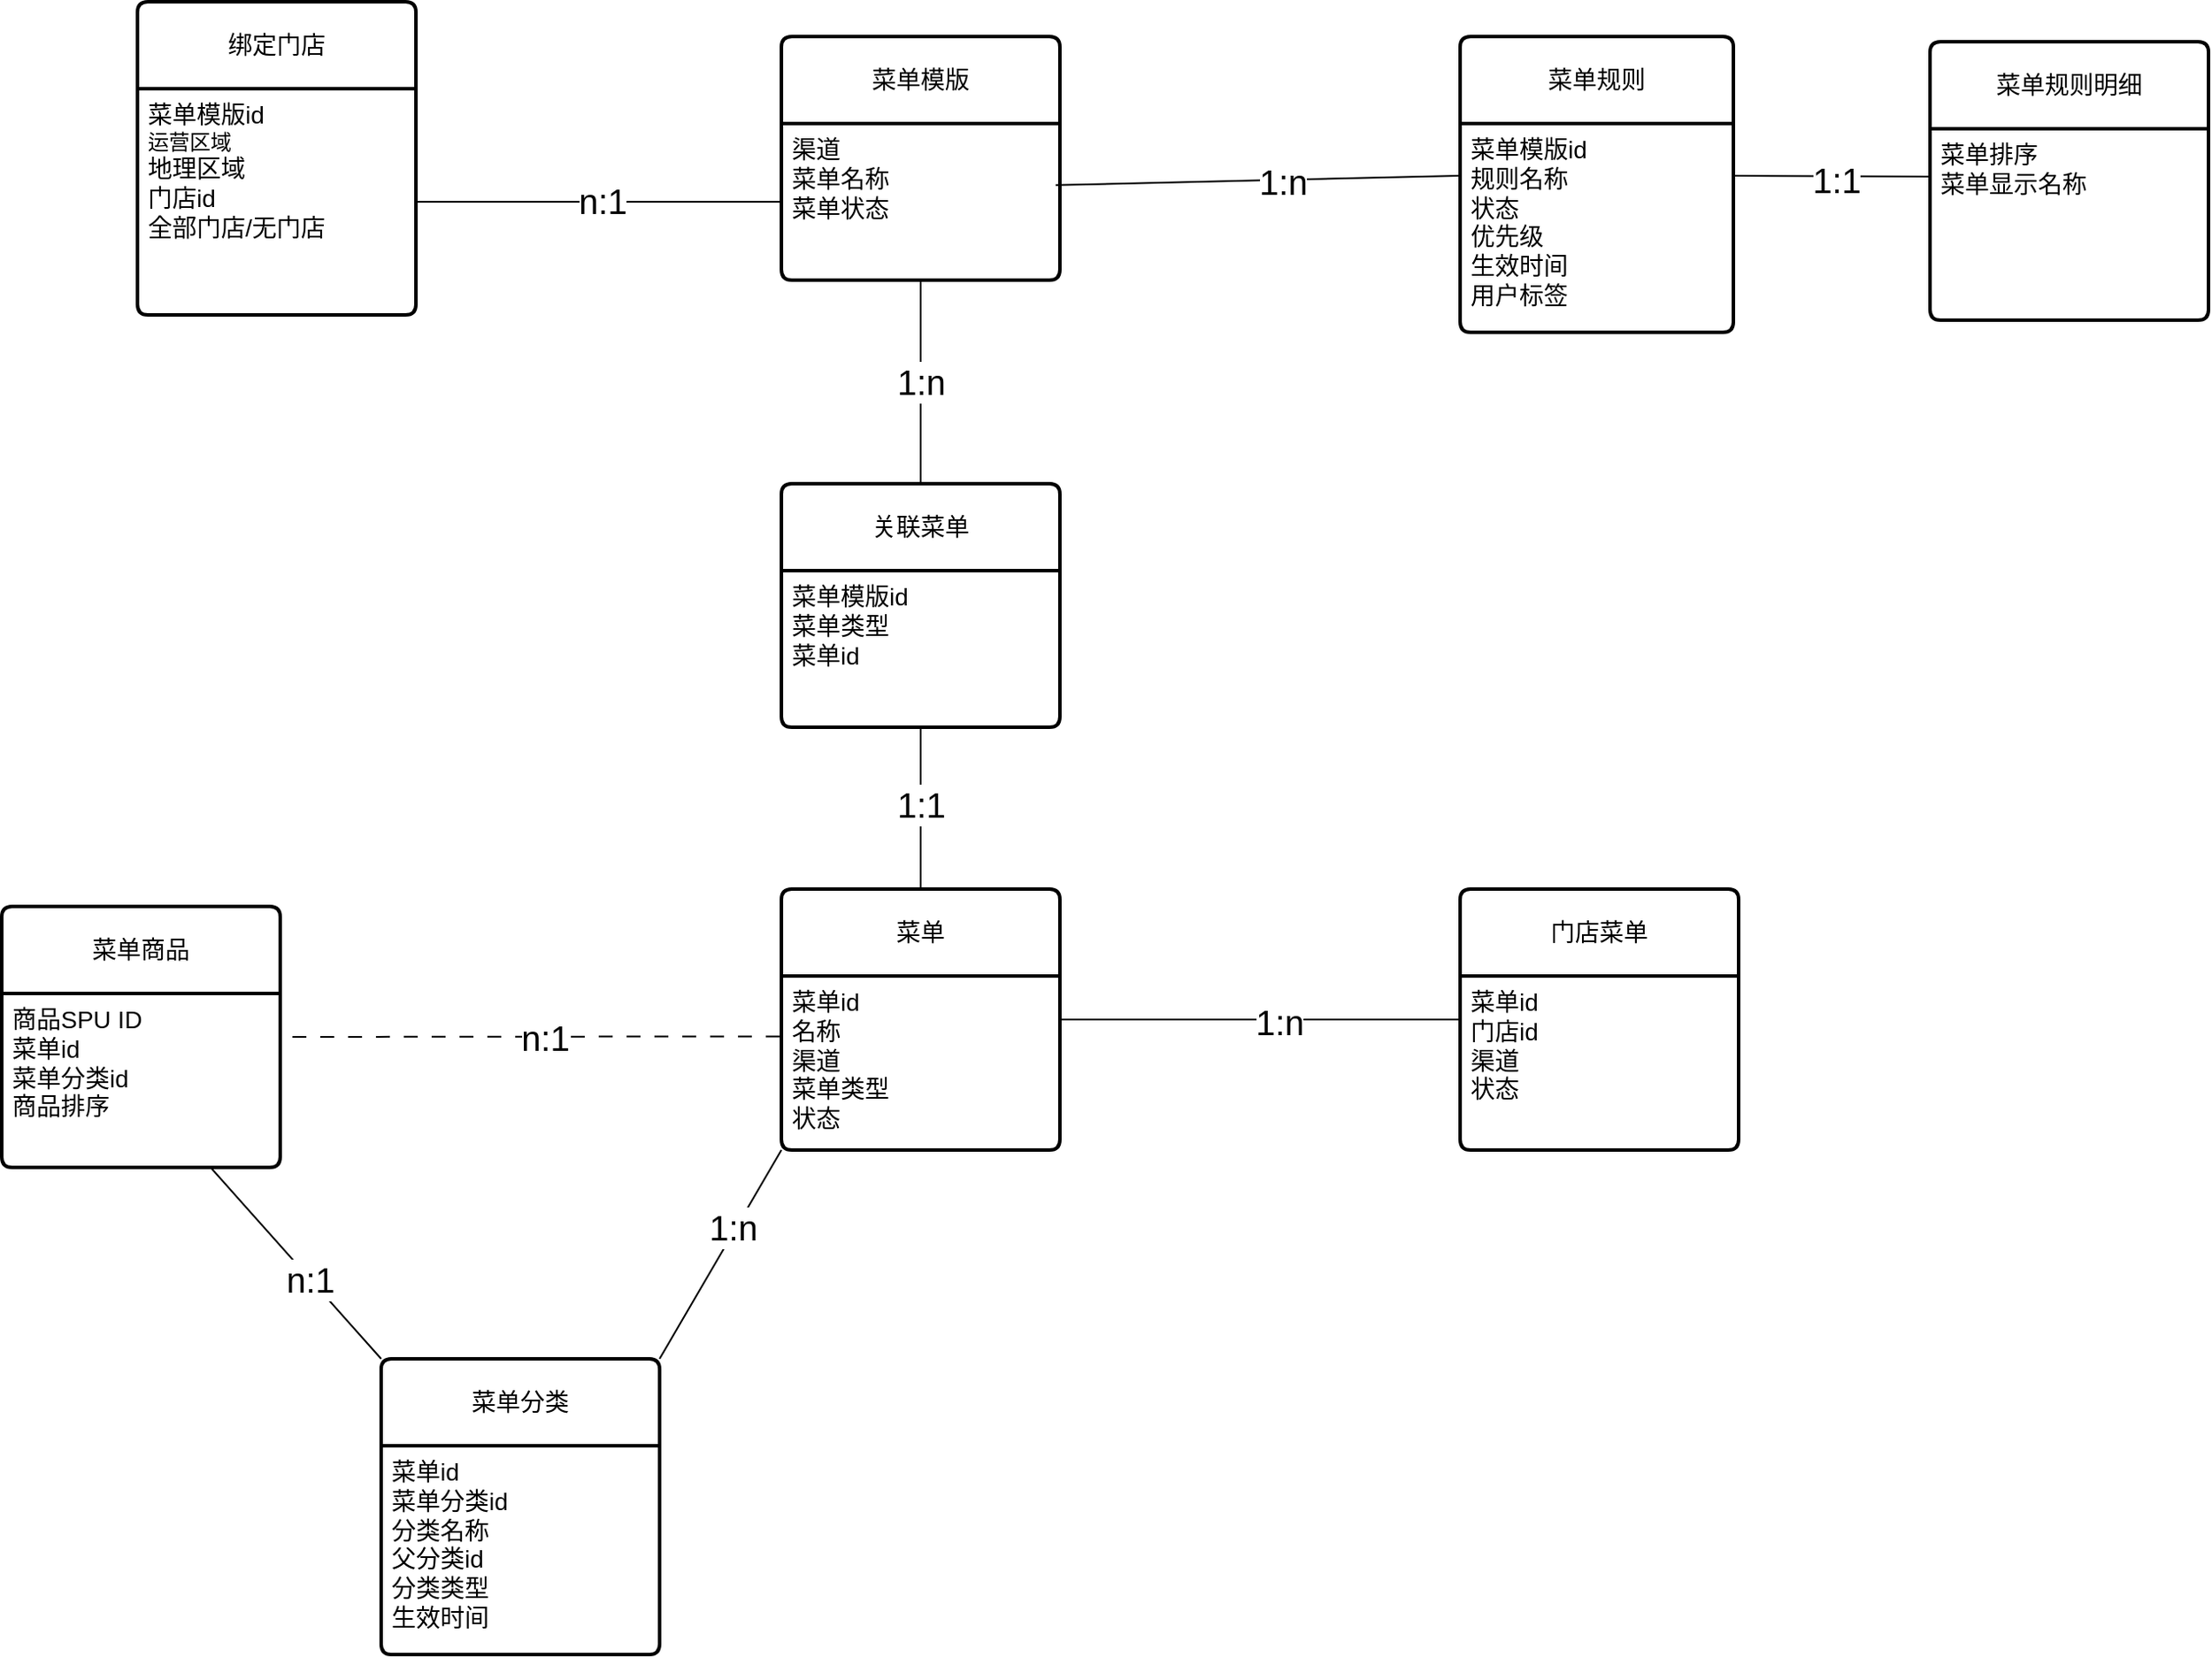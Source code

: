 <mxfile version="24.7.5">
  <diagram name="第 1 页" id="uJVSxDrOtPZbzUPVMfFV">
    <mxGraphModel dx="2195" dy="896" grid="1" gridSize="10" guides="1" tooltips="1" connect="1" arrows="1" fold="1" page="1" pageScale="1" pageWidth="827" pageHeight="1169" math="0" shadow="0">
      <root>
        <mxCell id="0" />
        <mxCell id="1" parent="0" />
        <mxCell id="n9f2Eey5IiEc5HQ6NBcW-24" style="rounded=0;orthogonalLoop=1;jettySize=auto;html=1;exitX=0.985;exitY=0.393;exitDx=0;exitDy=0;endArrow=none;endFill=0;exitPerimeter=0;entryX=0;entryY=0.25;entryDx=0;entryDy=0;" edge="1" parent="1" source="n9f2Eey5IiEc5HQ6NBcW-2" target="n9f2Eey5IiEc5HQ6NBcW-8">
          <mxGeometry relative="1" as="geometry">
            <mxPoint x="690" y="235" as="targetPoint" />
          </mxGeometry>
        </mxCell>
        <mxCell id="n9f2Eey5IiEc5HQ6NBcW-25" value="&lt;font style=&quot;font-size: 20px;&quot;&gt;1:n&lt;/font&gt;" style="edgeLabel;html=1;align=center;verticalAlign=middle;resizable=0;points=[];" vertex="1" connectable="0" parent="n9f2Eey5IiEc5HQ6NBcW-24">
          <mxGeometry x="0.123" relative="1" as="geometry">
            <mxPoint as="offset" />
          </mxGeometry>
        </mxCell>
        <mxCell id="n9f2Eey5IiEc5HQ6NBcW-1" value="菜单模版" style="swimlane;childLayout=stackLayout;horizontal=1;startSize=50;horizontalStack=0;rounded=1;fontSize=14;fontStyle=0;strokeWidth=2;resizeParent=0;resizeLast=1;shadow=0;dashed=0;align=center;arcSize=4;whiteSpace=wrap;html=1;" vertex="1" parent="1">
          <mxGeometry x="310" y="150" width="160" height="140" as="geometry" />
        </mxCell>
        <mxCell id="n9f2Eey5IiEc5HQ6NBcW-2" value="&lt;span style=&quot;font-size: 14px;&quot;&gt;渠道&lt;/span&gt;&lt;div&gt;&lt;span style=&quot;font-size: 14px;&quot;&gt;菜单名称&lt;/span&gt;&lt;/div&gt;&lt;div&gt;&lt;span style=&quot;font-size: 14px;&quot;&gt;菜单状态&lt;/span&gt;&lt;/div&gt;" style="align=left;strokeColor=none;fillColor=none;spacingLeft=4;fontSize=12;verticalAlign=top;resizable=0;rotatable=0;part=1;html=1;" vertex="1" parent="n9f2Eey5IiEc5HQ6NBcW-1">
          <mxGeometry y="50" width="160" height="90" as="geometry" />
        </mxCell>
        <mxCell id="n9f2Eey5IiEc5HQ6NBcW-3" value="关联菜单" style="swimlane;childLayout=stackLayout;horizontal=1;startSize=50;horizontalStack=0;rounded=1;fontSize=14;fontStyle=0;strokeWidth=2;resizeParent=0;resizeLast=1;shadow=0;dashed=0;align=center;arcSize=4;whiteSpace=wrap;html=1;" vertex="1" parent="1">
          <mxGeometry x="310" y="407" width="160" height="140" as="geometry" />
        </mxCell>
        <mxCell id="n9f2Eey5IiEc5HQ6NBcW-4" value="&lt;span style=&quot;font-size: 14px;&quot;&gt;菜单模版id&lt;/span&gt;&lt;br&gt;&lt;div&gt;&lt;span style=&quot;font-size: 14px;&quot;&gt;菜单类型&lt;/span&gt;&lt;/div&gt;&lt;div&gt;&lt;span style=&quot;font-size: 14px;&quot;&gt;菜单id&lt;/span&gt;&lt;/div&gt;" style="align=left;strokeColor=none;fillColor=none;spacingLeft=4;fontSize=12;verticalAlign=top;resizable=0;rotatable=0;part=1;html=1;" vertex="1" parent="n9f2Eey5IiEc5HQ6NBcW-3">
          <mxGeometry y="50" width="160" height="90" as="geometry" />
        </mxCell>
        <mxCell id="n9f2Eey5IiEc5HQ6NBcW-5" value="绑定门店" style="swimlane;childLayout=stackLayout;horizontal=1;startSize=50;horizontalStack=0;rounded=1;fontSize=14;fontStyle=0;strokeWidth=2;resizeParent=0;resizeLast=1;shadow=0;dashed=0;align=center;arcSize=4;whiteSpace=wrap;html=1;" vertex="1" parent="1">
          <mxGeometry x="-60" y="130" width="160" height="180" as="geometry" />
        </mxCell>
        <mxCell id="n9f2Eey5IiEc5HQ6NBcW-6" value="&lt;span style=&quot;font-size: 14px;&quot;&gt;菜单模版id&lt;/span&gt;&lt;br&gt;&lt;div&gt;运营区域&lt;/div&gt;&lt;div&gt;&lt;span style=&quot;font-size: 14px;&quot;&gt;地理区域&lt;/span&gt;&lt;/div&gt;&lt;div&gt;&lt;span style=&quot;font-size: 14px;&quot;&gt;门店id&lt;/span&gt;&lt;/div&gt;&lt;div&gt;&lt;span style=&quot;font-size: 14px;&quot;&gt;全部门店/无门店&lt;/span&gt;&lt;/div&gt;" style="align=left;strokeColor=none;fillColor=none;spacingLeft=4;fontSize=12;verticalAlign=top;resizable=0;rotatable=0;part=1;html=1;" vertex="1" parent="n9f2Eey5IiEc5HQ6NBcW-5">
          <mxGeometry y="50" width="160" height="130" as="geometry" />
        </mxCell>
        <mxCell id="n9f2Eey5IiEc5HQ6NBcW-7" value="菜单规则" style="swimlane;childLayout=stackLayout;horizontal=1;startSize=50;horizontalStack=0;rounded=1;fontSize=14;fontStyle=0;strokeWidth=2;resizeParent=0;resizeLast=1;shadow=0;dashed=0;align=center;arcSize=4;whiteSpace=wrap;html=1;" vertex="1" parent="1">
          <mxGeometry x="700" y="150" width="157" height="170" as="geometry" />
        </mxCell>
        <mxCell id="n9f2Eey5IiEc5HQ6NBcW-8" value="&lt;div&gt;&lt;span style=&quot;font-size: 14px;&quot;&gt;菜单模版id&lt;/span&gt;&lt;/div&gt;&lt;span style=&quot;font-size: 14px;&quot;&gt;规则名称&lt;/span&gt;&lt;br&gt;&lt;div&gt;&lt;span style=&quot;font-size: 14px;&quot;&gt;状态&lt;/span&gt;&lt;/div&gt;&lt;div&gt;&lt;span style=&quot;font-size: 14px;&quot;&gt;优先级&lt;/span&gt;&lt;/div&gt;&lt;div&gt;&lt;span style=&quot;font-size: 14px;&quot;&gt;生效时间&lt;/span&gt;&lt;/div&gt;&lt;div&gt;&lt;span style=&quot;font-size: 14px;&quot;&gt;用户标签&lt;/span&gt;&lt;/div&gt;" style="align=left;strokeColor=none;fillColor=none;spacingLeft=4;fontSize=12;verticalAlign=top;resizable=0;rotatable=0;part=1;html=1;" vertex="1" parent="n9f2Eey5IiEc5HQ6NBcW-7">
          <mxGeometry y="50" width="157" height="120" as="geometry" />
        </mxCell>
        <mxCell id="n9f2Eey5IiEc5HQ6NBcW-9" value="菜单规则明细" style="swimlane;childLayout=stackLayout;horizontal=1;startSize=50;horizontalStack=0;rounded=1;fontSize=14;fontStyle=0;strokeWidth=2;resizeParent=0;resizeLast=1;shadow=0;dashed=0;align=center;arcSize=4;whiteSpace=wrap;html=1;" vertex="1" parent="1">
          <mxGeometry x="970" y="153" width="160" height="160" as="geometry" />
        </mxCell>
        <mxCell id="n9f2Eey5IiEc5HQ6NBcW-10" value="&lt;span style=&quot;font-size: 14px;&quot;&gt;菜单排序&lt;/span&gt;&lt;br&gt;&lt;div&gt;&lt;span style=&quot;font-size: 14px;&quot;&gt;菜单显示名称&lt;/span&gt;&lt;/div&gt;" style="align=left;strokeColor=none;fillColor=none;spacingLeft=4;fontSize=12;verticalAlign=top;resizable=0;rotatable=0;part=1;html=1;" vertex="1" parent="n9f2Eey5IiEc5HQ6NBcW-9">
          <mxGeometry y="50" width="160" height="110" as="geometry" />
        </mxCell>
        <mxCell id="n9f2Eey5IiEc5HQ6NBcW-14" value="菜单" style="swimlane;childLayout=stackLayout;horizontal=1;startSize=50;horizontalStack=0;rounded=1;fontSize=14;fontStyle=0;strokeWidth=2;resizeParent=0;resizeLast=1;shadow=0;dashed=0;align=center;arcSize=4;whiteSpace=wrap;html=1;" vertex="1" parent="1">
          <mxGeometry x="310" y="640" width="160" height="150" as="geometry" />
        </mxCell>
        <mxCell id="n9f2Eey5IiEc5HQ6NBcW-15" value="&lt;span style=&quot;font-size: 14px;&quot;&gt;菜单id&lt;/span&gt;&lt;div&gt;&lt;span style=&quot;font-size: 14px;&quot;&gt;名称&lt;br&gt;&lt;/span&gt;&lt;div&gt;&lt;span style=&quot;font-size: 14px;&quot;&gt;渠道&lt;/span&gt;&lt;/div&gt;&lt;div&gt;&lt;span style=&quot;font-size: 14px;&quot;&gt;菜单类型&lt;/span&gt;&lt;/div&gt;&lt;div&gt;&lt;span style=&quot;font-size: 14px;&quot;&gt;状态&lt;/span&gt;&lt;/div&gt;&lt;div&gt;&lt;span style=&quot;font-size: 14px;&quot;&gt;&lt;br&gt;&lt;/span&gt;&lt;/div&gt;&lt;/div&gt;" style="align=left;strokeColor=none;fillColor=none;spacingLeft=4;fontSize=12;verticalAlign=top;resizable=0;rotatable=0;part=1;html=1;" vertex="1" parent="n9f2Eey5IiEc5HQ6NBcW-14">
          <mxGeometry y="50" width="160" height="100" as="geometry" />
        </mxCell>
        <mxCell id="n9f2Eey5IiEc5HQ6NBcW-16" value="菜单商品" style="swimlane;childLayout=stackLayout;horizontal=1;startSize=50;horizontalStack=0;rounded=1;fontSize=14;fontStyle=0;strokeWidth=2;resizeParent=0;resizeLast=1;shadow=0;dashed=0;align=center;arcSize=4;whiteSpace=wrap;html=1;" vertex="1" parent="1">
          <mxGeometry x="-138" y="650" width="160" height="150" as="geometry" />
        </mxCell>
        <mxCell id="n9f2Eey5IiEc5HQ6NBcW-17" value="&lt;span style=&quot;font-size: 14px;&quot;&gt;商品SPU ID&lt;/span&gt;&lt;div&gt;&lt;span style=&quot;font-size: 14px;&quot;&gt;菜单id&lt;br&gt;&lt;/span&gt;&lt;div&gt;&lt;span style=&quot;font-size: 14px;&quot;&gt;菜单分类id&lt;/span&gt;&lt;/div&gt;&lt;div&gt;&lt;span style=&quot;font-size: 14px;&quot;&gt;商品排序&lt;/span&gt;&lt;span style=&quot;font-size: 14px;&quot;&gt;&lt;br&gt;&lt;/span&gt;&lt;/div&gt;&lt;/div&gt;" style="align=left;strokeColor=none;fillColor=none;spacingLeft=4;fontSize=12;verticalAlign=top;resizable=0;rotatable=0;part=1;html=1;" vertex="1" parent="n9f2Eey5IiEc5HQ6NBcW-16">
          <mxGeometry y="50" width="160" height="100" as="geometry" />
        </mxCell>
        <mxCell id="n9f2Eey5IiEc5HQ6NBcW-38" style="rounded=0;orthogonalLoop=1;jettySize=auto;html=1;exitX=0;exitY=0;exitDx=0;exitDy=0;entryX=0.75;entryY=1;entryDx=0;entryDy=0;endArrow=none;endFill=0;" edge="1" parent="1" source="n9f2Eey5IiEc5HQ6NBcW-18" target="n9f2Eey5IiEc5HQ6NBcW-17">
          <mxGeometry relative="1" as="geometry" />
        </mxCell>
        <mxCell id="n9f2Eey5IiEc5HQ6NBcW-39" value="&lt;span style=&quot;font-size: 20px;&quot;&gt;n:1&lt;/span&gt;" style="edgeLabel;html=1;align=center;verticalAlign=middle;resizable=0;points=[];" vertex="1" connectable="0" parent="n9f2Eey5IiEc5HQ6NBcW-38">
          <mxGeometry x="-0.161" relative="1" as="geometry">
            <mxPoint as="offset" />
          </mxGeometry>
        </mxCell>
        <mxCell id="n9f2Eey5IiEc5HQ6NBcW-18" value="菜单分类" style="swimlane;childLayout=stackLayout;horizontal=1;startSize=50;horizontalStack=0;rounded=1;fontSize=14;fontStyle=0;strokeWidth=2;resizeParent=0;resizeLast=1;shadow=0;dashed=0;align=center;arcSize=4;whiteSpace=wrap;html=1;" vertex="1" parent="1">
          <mxGeometry x="80" y="910" width="160" height="170" as="geometry" />
        </mxCell>
        <mxCell id="n9f2Eey5IiEc5HQ6NBcW-19" value="&lt;span style=&quot;font-size: 14px;&quot;&gt;菜单id&lt;/span&gt;&lt;div&gt;&lt;span style=&quot;font-size: 14px;&quot;&gt;菜单分类id&lt;br&gt;&lt;/span&gt;&lt;div&gt;&lt;span style=&quot;font-size: 14px;&quot;&gt;分类名称&lt;br&gt;&lt;/span&gt;&lt;div&gt;&lt;span style=&quot;font-size: 14px;&quot;&gt;父分类id&lt;/span&gt;&lt;/div&gt;&lt;div&gt;&lt;span style=&quot;font-size: 14px;&quot;&gt;分类类型&lt;/span&gt;&lt;/div&gt;&lt;div&gt;&lt;span style=&quot;font-size: 14px;&quot;&gt;生效时间&lt;/span&gt;&lt;/div&gt;&lt;div&gt;&lt;span style=&quot;font-size: 14px;&quot;&gt;&lt;br&gt;&lt;/span&gt;&lt;/div&gt;&lt;/div&gt;&lt;/div&gt;" style="align=left;strokeColor=none;fillColor=none;spacingLeft=4;fontSize=12;verticalAlign=top;resizable=0;rotatable=0;part=1;html=1;" vertex="1" parent="n9f2Eey5IiEc5HQ6NBcW-18">
          <mxGeometry y="50" width="160" height="120" as="geometry" />
        </mxCell>
        <mxCell id="n9f2Eey5IiEc5HQ6NBcW-20" value="门店菜单" style="swimlane;childLayout=stackLayout;horizontal=1;startSize=50;horizontalStack=0;rounded=1;fontSize=14;fontStyle=0;strokeWidth=2;resizeParent=0;resizeLast=1;shadow=0;dashed=0;align=center;arcSize=4;whiteSpace=wrap;html=1;" vertex="1" parent="1">
          <mxGeometry x="700" y="640" width="160" height="150" as="geometry" />
        </mxCell>
        <mxCell id="n9f2Eey5IiEc5HQ6NBcW-21" value="&lt;span style=&quot;font-size: 14px;&quot;&gt;菜单id&lt;/span&gt;&lt;div&gt;&lt;span style=&quot;font-size: 14px;&quot;&gt;门店id&lt;br&gt;&lt;/span&gt;&lt;div&gt;&lt;span style=&quot;font-size: 14px;&quot;&gt;渠道&lt;/span&gt;&lt;/div&gt;&lt;div&gt;&lt;span style=&quot;font-size: 14px;&quot;&gt;状态&lt;/span&gt;&lt;/div&gt;&lt;div&gt;&lt;span style=&quot;font-size: 14px;&quot;&gt;&lt;br&gt;&lt;/span&gt;&lt;/div&gt;&lt;/div&gt;" style="align=left;strokeColor=none;fillColor=none;spacingLeft=4;fontSize=12;verticalAlign=top;resizable=0;rotatable=0;part=1;html=1;" vertex="1" parent="n9f2Eey5IiEc5HQ6NBcW-20">
          <mxGeometry y="50" width="160" height="100" as="geometry" />
        </mxCell>
        <mxCell id="n9f2Eey5IiEc5HQ6NBcW-22" style="rounded=0;orthogonalLoop=1;jettySize=auto;html=1;exitX=1;exitY=0.5;exitDx=0;exitDy=0;endArrow=none;endFill=0;fontSize=20;" edge="1" parent="1" source="n9f2Eey5IiEc5HQ6NBcW-6" target="n9f2Eey5IiEc5HQ6NBcW-2">
          <mxGeometry relative="1" as="geometry" />
        </mxCell>
        <mxCell id="n9f2Eey5IiEc5HQ6NBcW-23" value="&lt;font style=&quot;font-size: 20px;&quot;&gt;n:1&lt;/font&gt;" style="edgeLabel;html=1;align=center;verticalAlign=middle;resizable=0;points=[];" vertex="1" connectable="0" parent="n9f2Eey5IiEc5HQ6NBcW-22">
          <mxGeometry x="0.019" y="1" relative="1" as="geometry">
            <mxPoint as="offset" />
          </mxGeometry>
        </mxCell>
        <mxCell id="n9f2Eey5IiEc5HQ6NBcW-26" style="rounded=0;orthogonalLoop=1;jettySize=auto;html=1;exitX=1;exitY=0.25;exitDx=0;exitDy=0;entryX=0;entryY=0.25;entryDx=0;entryDy=0;endArrow=none;endFill=0;" edge="1" parent="1" source="n9f2Eey5IiEc5HQ6NBcW-8" target="n9f2Eey5IiEc5HQ6NBcW-10">
          <mxGeometry relative="1" as="geometry" />
        </mxCell>
        <mxCell id="n9f2Eey5IiEc5HQ6NBcW-27" value="&lt;font style=&quot;font-size: 20px;&quot;&gt;1:1&lt;/font&gt;" style="edgeLabel;html=1;align=center;verticalAlign=middle;resizable=0;points=[];" vertex="1" connectable="0" parent="n9f2Eey5IiEc5HQ6NBcW-26">
          <mxGeometry x="0.026" y="-1" relative="1" as="geometry">
            <mxPoint x="1" as="offset" />
          </mxGeometry>
        </mxCell>
        <mxCell id="n9f2Eey5IiEc5HQ6NBcW-28" style="edgeStyle=orthogonalEdgeStyle;rounded=0;orthogonalLoop=1;jettySize=auto;html=1;exitX=0.5;exitY=1;exitDx=0;exitDy=0;entryX=0.5;entryY=0;entryDx=0;entryDy=0;endArrow=none;endFill=0;fontSize=20;" edge="1" parent="1" source="n9f2Eey5IiEc5HQ6NBcW-2" target="n9f2Eey5IiEc5HQ6NBcW-3">
          <mxGeometry relative="1" as="geometry" />
        </mxCell>
        <mxCell id="n9f2Eey5IiEc5HQ6NBcW-29" value="&lt;font style=&quot;font-size: 20px;&quot;&gt;1:n&lt;/font&gt;" style="edgeLabel;html=1;align=center;verticalAlign=middle;resizable=0;points=[];" vertex="1" connectable="0" parent="n9f2Eey5IiEc5HQ6NBcW-28">
          <mxGeometry x="-0.014" relative="1" as="geometry">
            <mxPoint as="offset" />
          </mxGeometry>
        </mxCell>
        <mxCell id="n9f2Eey5IiEc5HQ6NBcW-30" style="edgeStyle=orthogonalEdgeStyle;rounded=0;orthogonalLoop=1;jettySize=auto;html=1;exitX=0.5;exitY=1;exitDx=0;exitDy=0;entryX=0.5;entryY=0;entryDx=0;entryDy=0;endArrow=none;endFill=0;" edge="1" parent="1" source="n9f2Eey5IiEc5HQ6NBcW-4" target="n9f2Eey5IiEc5HQ6NBcW-14">
          <mxGeometry relative="1" as="geometry" />
        </mxCell>
        <mxCell id="n9f2Eey5IiEc5HQ6NBcW-31" value="&lt;font style=&quot;font-size: 20px;&quot;&gt;1:1&lt;/font&gt;" style="edgeLabel;html=1;align=center;verticalAlign=middle;resizable=0;points=[];" vertex="1" connectable="0" parent="n9f2Eey5IiEc5HQ6NBcW-30">
          <mxGeometry x="-0.039" relative="1" as="geometry">
            <mxPoint y="-1" as="offset" />
          </mxGeometry>
        </mxCell>
        <mxCell id="n9f2Eey5IiEc5HQ6NBcW-32" style="rounded=0;orthogonalLoop=1;jettySize=auto;html=1;exitX=1;exitY=0.25;exitDx=0;exitDy=0;entryX=0;entryY=0.25;entryDx=0;entryDy=0;endArrow=none;endFill=0;" edge="1" parent="1" source="n9f2Eey5IiEc5HQ6NBcW-15" target="n9f2Eey5IiEc5HQ6NBcW-21">
          <mxGeometry relative="1" as="geometry" />
        </mxCell>
        <mxCell id="n9f2Eey5IiEc5HQ6NBcW-34" value="&lt;font style=&quot;font-size: 20px;&quot;&gt;1:n&lt;/font&gt;" style="edgeLabel;html=1;align=center;verticalAlign=middle;resizable=0;points=[];" vertex="1" connectable="0" parent="n9f2Eey5IiEc5HQ6NBcW-32">
          <mxGeometry x="0.093" y="-1" relative="1" as="geometry">
            <mxPoint as="offset" />
          </mxGeometry>
        </mxCell>
        <mxCell id="n9f2Eey5IiEc5HQ6NBcW-33" style="rounded=0;orthogonalLoop=1;jettySize=auto;html=1;exitX=-0.006;exitY=0.347;exitDx=0;exitDy=0;entryX=1;entryY=0.25;entryDx=0;entryDy=0;endArrow=none;endFill=0;dashed=1;dashPattern=8 8;exitPerimeter=0;" edge="1" parent="1" source="n9f2Eey5IiEc5HQ6NBcW-15" target="n9f2Eey5IiEc5HQ6NBcW-17">
          <mxGeometry relative="1" as="geometry" />
        </mxCell>
        <mxCell id="n9f2Eey5IiEc5HQ6NBcW-35" value="&lt;font style=&quot;font-size: 20px;&quot;&gt;n:1&lt;/font&gt;" style="edgeLabel;html=1;align=center;verticalAlign=middle;resizable=0;points=[];" vertex="1" connectable="0" parent="n9f2Eey5IiEc5HQ6NBcW-33">
          <mxGeometry x="-0.059" relative="1" as="geometry">
            <mxPoint as="offset" />
          </mxGeometry>
        </mxCell>
        <mxCell id="n9f2Eey5IiEc5HQ6NBcW-36" style="rounded=0;orthogonalLoop=1;jettySize=auto;html=1;exitX=0;exitY=1;exitDx=0;exitDy=0;entryX=1;entryY=0;entryDx=0;entryDy=0;endArrow=none;endFill=0;" edge="1" parent="1" source="n9f2Eey5IiEc5HQ6NBcW-15" target="n9f2Eey5IiEc5HQ6NBcW-18">
          <mxGeometry relative="1" as="geometry" />
        </mxCell>
        <mxCell id="n9f2Eey5IiEc5HQ6NBcW-37" value="&lt;span style=&quot;font-size: 20px;&quot;&gt;1:n&lt;/span&gt;" style="edgeLabel;html=1;align=center;verticalAlign=middle;resizable=0;points=[];" vertex="1" connectable="0" parent="n9f2Eey5IiEc5HQ6NBcW-36">
          <mxGeometry x="-0.248" y="-2" relative="1" as="geometry">
            <mxPoint as="offset" />
          </mxGeometry>
        </mxCell>
      </root>
    </mxGraphModel>
  </diagram>
</mxfile>
